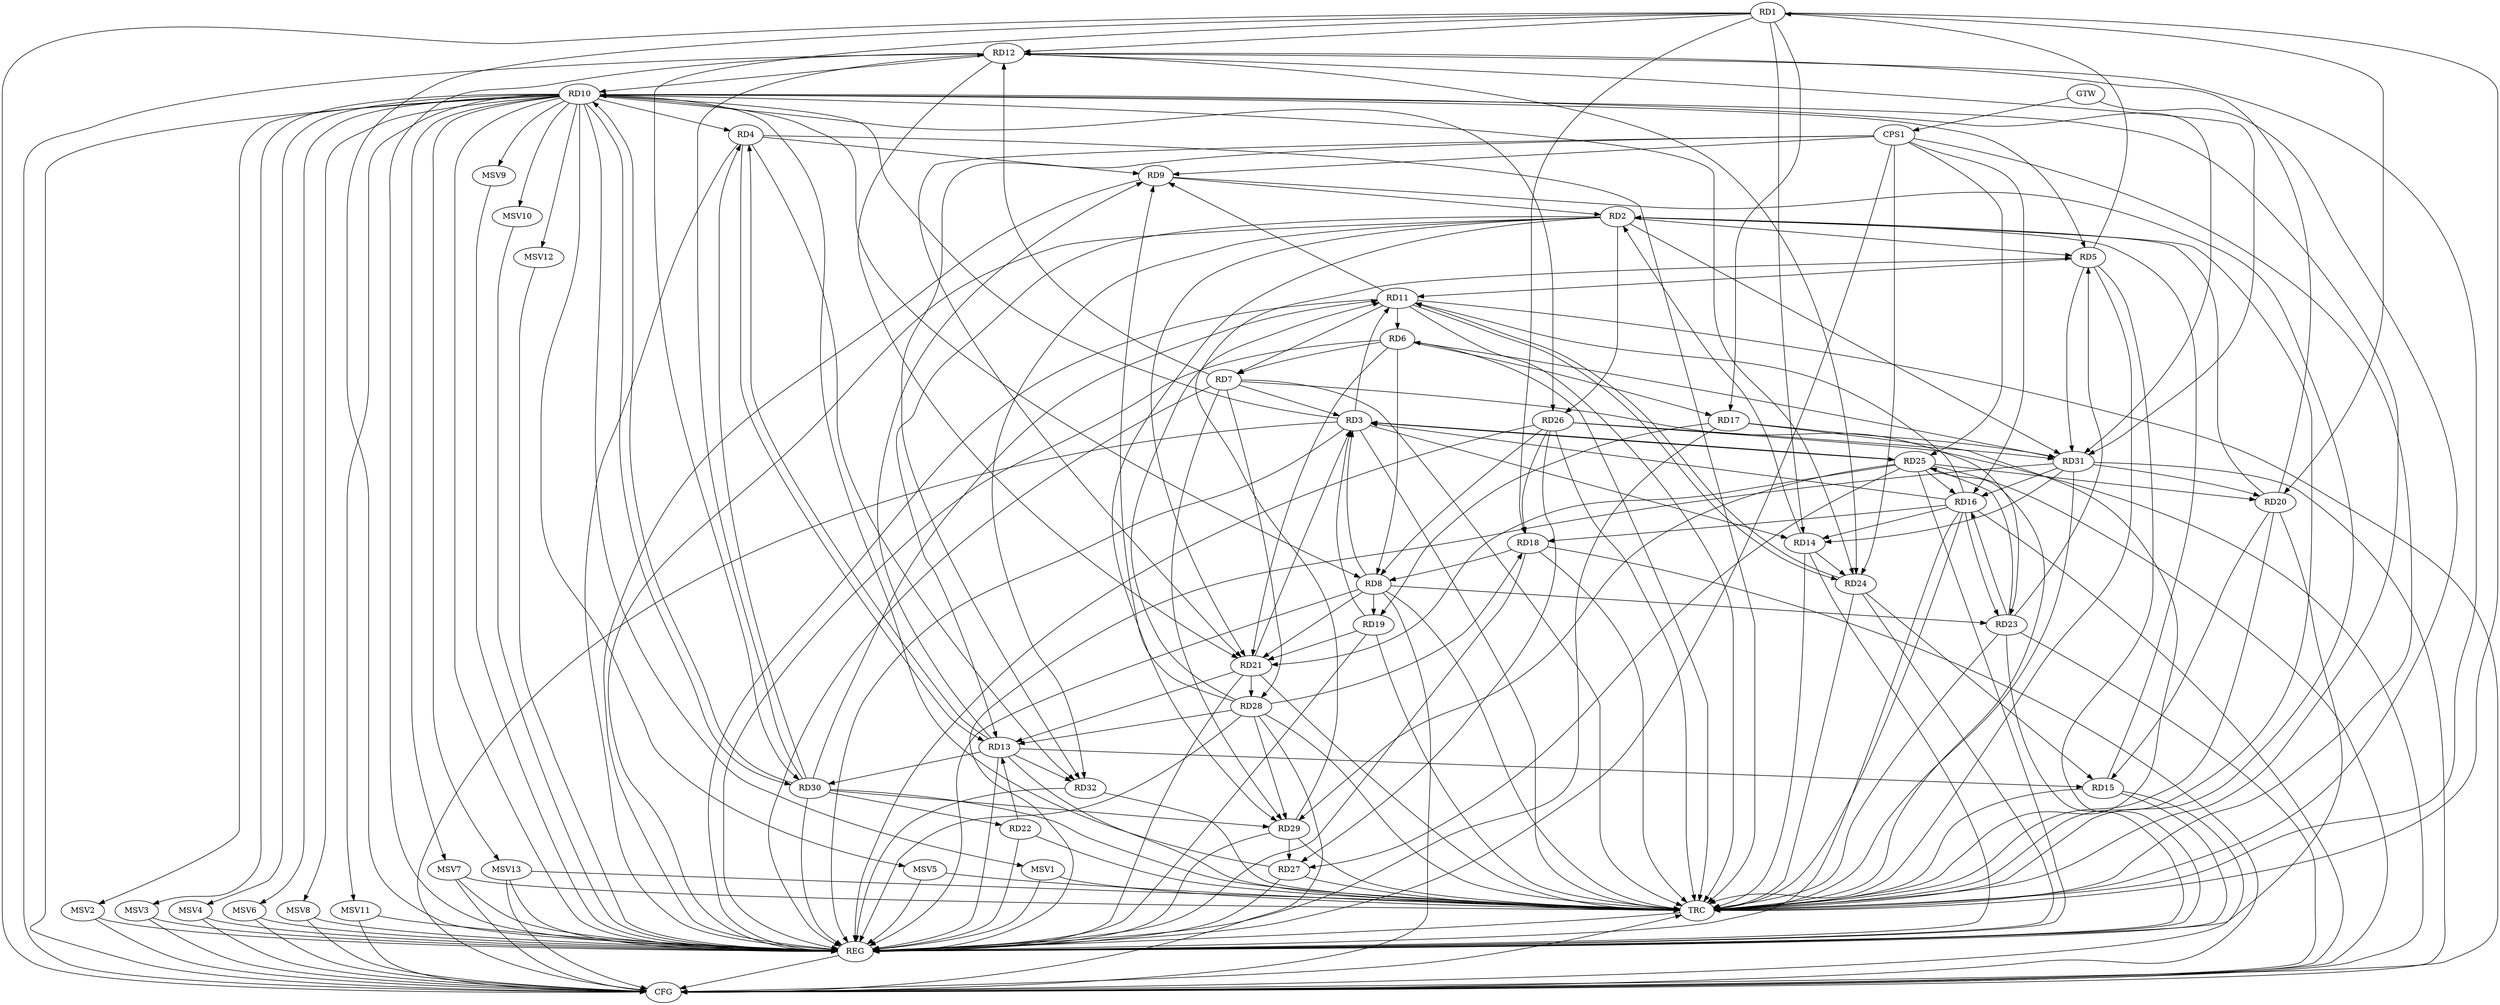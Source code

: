 strict digraph G {
  RD1 [ label="RD1" ];
  RD2 [ label="RD2" ];
  RD3 [ label="RD3" ];
  RD4 [ label="RD4" ];
  RD5 [ label="RD5" ];
  RD6 [ label="RD6" ];
  RD7 [ label="RD7" ];
  RD8 [ label="RD8" ];
  RD9 [ label="RD9" ];
  RD10 [ label="RD10" ];
  RD11 [ label="RD11" ];
  RD12 [ label="RD12" ];
  RD13 [ label="RD13" ];
  RD14 [ label="RD14" ];
  RD15 [ label="RD15" ];
  RD16 [ label="RD16" ];
  RD17 [ label="RD17" ];
  RD18 [ label="RD18" ];
  RD19 [ label="RD19" ];
  RD20 [ label="RD20" ];
  RD21 [ label="RD21" ];
  RD22 [ label="RD22" ];
  RD23 [ label="RD23" ];
  RD24 [ label="RD24" ];
  RD25 [ label="RD25" ];
  RD26 [ label="RD26" ];
  RD27 [ label="RD27" ];
  RD28 [ label="RD28" ];
  RD29 [ label="RD29" ];
  RD30 [ label="RD30" ];
  RD31 [ label="RD31" ];
  RD32 [ label="RD32" ];
  CPS1 [ label="CPS1" ];
  GTW [ label="GTW" ];
  REG [ label="REG" ];
  CFG [ label="CFG" ];
  TRC [ label="TRC" ];
  MSV1 [ label="MSV1" ];
  MSV2 [ label="MSV2" ];
  MSV3 [ label="MSV3" ];
  MSV4 [ label="MSV4" ];
  MSV5 [ label="MSV5" ];
  MSV6 [ label="MSV6" ];
  MSV7 [ label="MSV7" ];
  MSV8 [ label="MSV8" ];
  MSV9 [ label="MSV9" ];
  MSV10 [ label="MSV10" ];
  MSV11 [ label="MSV11" ];
  MSV12 [ label="MSV12" ];
  MSV13 [ label="MSV13" ];
  RD5 -> RD1;
  RD1 -> RD12;
  RD1 -> RD14;
  RD1 -> RD17;
  RD1 -> RD18;
  RD1 -> RD20;
  RD1 -> RD30;
  RD2 -> RD5;
  RD9 -> RD2;
  RD2 -> RD13;
  RD14 -> RD2;
  RD15 -> RD2;
  RD20 -> RD2;
  RD2 -> RD21;
  RD2 -> RD26;
  RD2 -> RD29;
  RD2 -> RD31;
  RD2 -> RD32;
  RD7 -> RD3;
  RD8 -> RD3;
  RD3 -> RD10;
  RD3 -> RD11;
  RD3 -> RD14;
  RD16 -> RD3;
  RD19 -> RD3;
  RD21 -> RD3;
  RD3 -> RD25;
  RD25 -> RD3;
  RD4 -> RD9;
  RD10 -> RD4;
  RD4 -> RD13;
  RD13 -> RD4;
  RD30 -> RD4;
  RD4 -> RD32;
  RD10 -> RD5;
  RD5 -> RD11;
  RD23 -> RD5;
  RD29 -> RD5;
  RD5 -> RD31;
  RD6 -> RD7;
  RD6 -> RD8;
  RD11 -> RD6;
  RD6 -> RD17;
  RD6 -> RD21;
  RD31 -> RD6;
  RD11 -> RD7;
  RD7 -> RD12;
  RD7 -> RD23;
  RD7 -> RD28;
  RD7 -> RD29;
  RD10 -> RD8;
  RD18 -> RD8;
  RD8 -> RD19;
  RD8 -> RD21;
  RD8 -> RD23;
  RD26 -> RD8;
  RD11 -> RD9;
  RD13 -> RD9;
  RD28 -> RD9;
  RD12 -> RD10;
  RD10 -> RD24;
  RD10 -> RD26;
  RD27 -> RD10;
  RD10 -> RD30;
  RD30 -> RD10;
  RD10 -> RD31;
  RD16 -> RD11;
  RD11 -> RD24;
  RD24 -> RD11;
  RD28 -> RD11;
  RD30 -> RD11;
  RD20 -> RD12;
  RD12 -> RD21;
  RD12 -> RD24;
  RD30 -> RD12;
  RD12 -> RD31;
  RD13 -> RD15;
  RD21 -> RD13;
  RD22 -> RD13;
  RD28 -> RD13;
  RD13 -> RD30;
  RD13 -> RD32;
  RD16 -> RD14;
  RD14 -> RD24;
  RD31 -> RD14;
  RD20 -> RD15;
  RD24 -> RD15;
  RD16 -> RD18;
  RD16 -> RD23;
  RD23 -> RD16;
  RD25 -> RD16;
  RD31 -> RD16;
  RD17 -> RD19;
  RD17 -> RD31;
  RD26 -> RD18;
  RD28 -> RD18;
  RD19 -> RD21;
  RD25 -> RD20;
  RD31 -> RD20;
  RD25 -> RD21;
  RD21 -> RD28;
  RD30 -> RD22;
  RD23 -> RD25;
  RD25 -> RD27;
  RD25 -> RD29;
  RD26 -> RD27;
  RD26 -> RD31;
  RD29 -> RD27;
  RD28 -> RD29;
  RD30 -> RD29;
  CPS1 -> RD32;
  CPS1 -> RD9;
  CPS1 -> RD25;
  CPS1 -> RD16;
  CPS1 -> RD21;
  CPS1 -> RD24;
  GTW -> CPS1;
  RD1 -> REG;
  RD2 -> REG;
  RD3 -> REG;
  RD4 -> REG;
  RD5 -> REG;
  RD6 -> REG;
  RD7 -> REG;
  RD8 -> REG;
  RD9 -> REG;
  RD10 -> REG;
  RD11 -> REG;
  RD12 -> REG;
  RD13 -> REG;
  RD14 -> REG;
  RD15 -> REG;
  RD16 -> REG;
  RD17 -> REG;
  RD18 -> REG;
  RD19 -> REG;
  RD20 -> REG;
  RD21 -> REG;
  RD22 -> REG;
  RD23 -> REG;
  RD24 -> REG;
  RD25 -> REG;
  RD26 -> REG;
  RD27 -> REG;
  RD28 -> REG;
  RD29 -> REG;
  RD30 -> REG;
  RD31 -> REG;
  RD32 -> REG;
  CPS1 -> REG;
  RD31 -> CFG;
  RD23 -> CFG;
  RD10 -> CFG;
  RD25 -> CFG;
  RD1 -> CFG;
  RD26 -> CFG;
  RD8 -> CFG;
  RD18 -> CFG;
  RD15 -> CFG;
  RD11 -> CFG;
  RD3 -> CFG;
  RD16 -> CFG;
  RD12 -> CFG;
  RD28 -> CFG;
  REG -> CFG;
  RD1 -> TRC;
  RD2 -> TRC;
  RD3 -> TRC;
  RD4 -> TRC;
  RD5 -> TRC;
  RD6 -> TRC;
  RD7 -> TRC;
  RD8 -> TRC;
  RD9 -> TRC;
  RD10 -> TRC;
  RD11 -> TRC;
  RD12 -> TRC;
  RD13 -> TRC;
  RD14 -> TRC;
  RD15 -> TRC;
  RD16 -> TRC;
  RD17 -> TRC;
  RD18 -> TRC;
  RD19 -> TRC;
  RD20 -> TRC;
  RD21 -> TRC;
  RD22 -> TRC;
  RD23 -> TRC;
  RD24 -> TRC;
  RD25 -> TRC;
  RD26 -> TRC;
  RD27 -> TRC;
  RD28 -> TRC;
  RD29 -> TRC;
  RD30 -> TRC;
  RD31 -> TRC;
  RD32 -> TRC;
  CPS1 -> TRC;
  GTW -> TRC;
  CFG -> TRC;
  TRC -> REG;
  RD10 -> MSV1;
  MSV1 -> REG;
  MSV1 -> TRC;
  RD10 -> MSV2;
  MSV2 -> REG;
  MSV2 -> CFG;
  RD10 -> MSV3;
  MSV3 -> REG;
  MSV3 -> CFG;
  RD10 -> MSV4;
  MSV4 -> REG;
  MSV4 -> CFG;
  RD10 -> MSV5;
  RD10 -> MSV6;
  MSV5 -> REG;
  MSV5 -> TRC;
  MSV6 -> REG;
  MSV6 -> CFG;
  RD10 -> MSV7;
  MSV7 -> REG;
  MSV7 -> TRC;
  MSV7 -> CFG;
  RD10 -> MSV8;
  MSV8 -> REG;
  MSV8 -> CFG;
  RD10 -> MSV9;
  RD10 -> MSV10;
  RD10 -> MSV11;
  MSV9 -> REG;
  MSV10 -> REG;
  MSV11 -> REG;
  MSV11 -> CFG;
  RD10 -> MSV12;
  MSV12 -> REG;
  RD10 -> MSV13;
  MSV13 -> REG;
  MSV13 -> TRC;
  MSV13 -> CFG;
}
